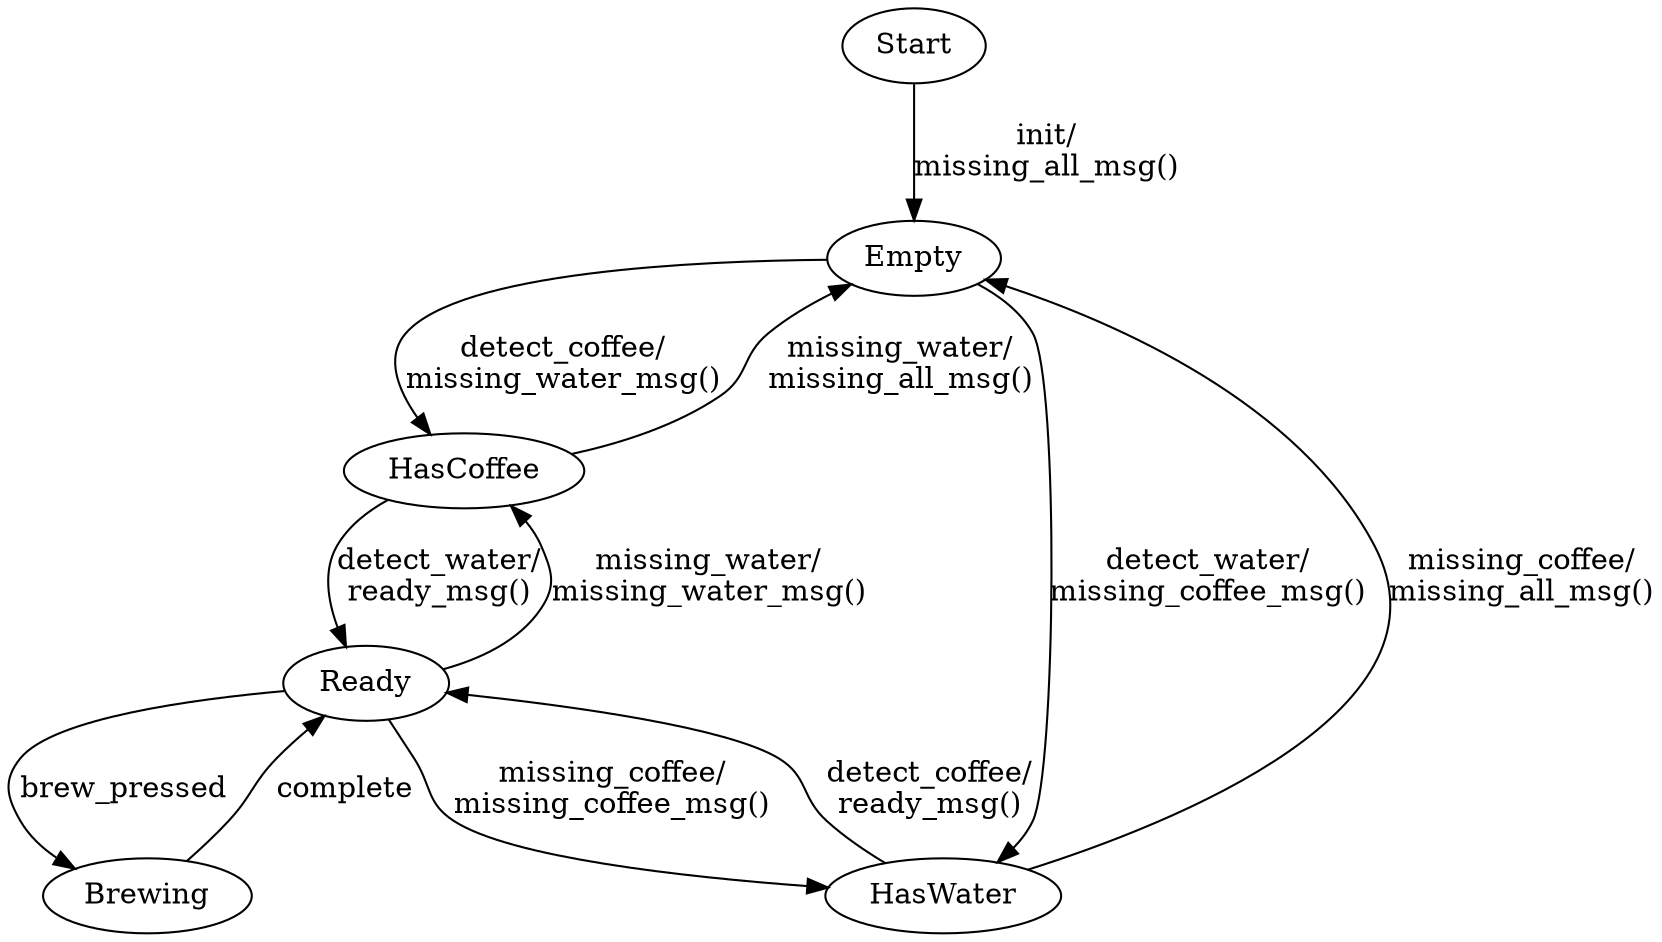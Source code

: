 # Water = W
# Coffee = C
# Powder = P
# Grounds = F
# Tray = Tray
# W & ( C || P ) && !(G || T) = Go
# Start 
# Ready
# Resupply
# Service
# ServiceResupply
digraph coffee_machine
{
rankdir = "TB"

# Start -> Resupply [ label = "init [ missing_supplies() ] /\n resupply_msg()" ]
# Start -> Ready [ label = "init " ]
# Ready -> Brew [ label = "brew_button /\n brew_coffee() " ]
# Brew -> Resupply [ label = "complete [ missing_supplies() ] /\n resupply_msg()" ]
# Brew -> Ready [ label = "complete" ]
# Resupply -> Resupply [ label = "supplies_added [ missing_supplies() ]" ]
# Resupply -> Ready [ label = "supplies_added" ]

Start -> Empty [ label="init/\nmissing_all_msg()" ]
Empty -> HasCoffee [ label="detect_coffee/\nmissing_water_msg()" ]
Empty -> HasWater [ label="detect_water/\nmissing_coffee_msg()" ]
HasCoffee -> Ready [ label="detect_water/\nready_msg()" ]
HasWater -> Ready [ label="detect_coffee/\nready_msg()" ]
Ready -> Brewing [ label="brew_pressed" ]
Brewing -> Ready [ label="complete" ]
Ready -> HasCoffee [ label="missing_water/\nmissing_water_msg()" ]
Ready -> HasWater [ label="missing_coffee/\nmissing_coffee_msg()" ]
HasWater -> Empty [ label="missing_coffee/\nmissing_all_msg()" ]
HasCoffee -> Empty [ label="missing_water/\nmissing_all_msg()" ]

}








